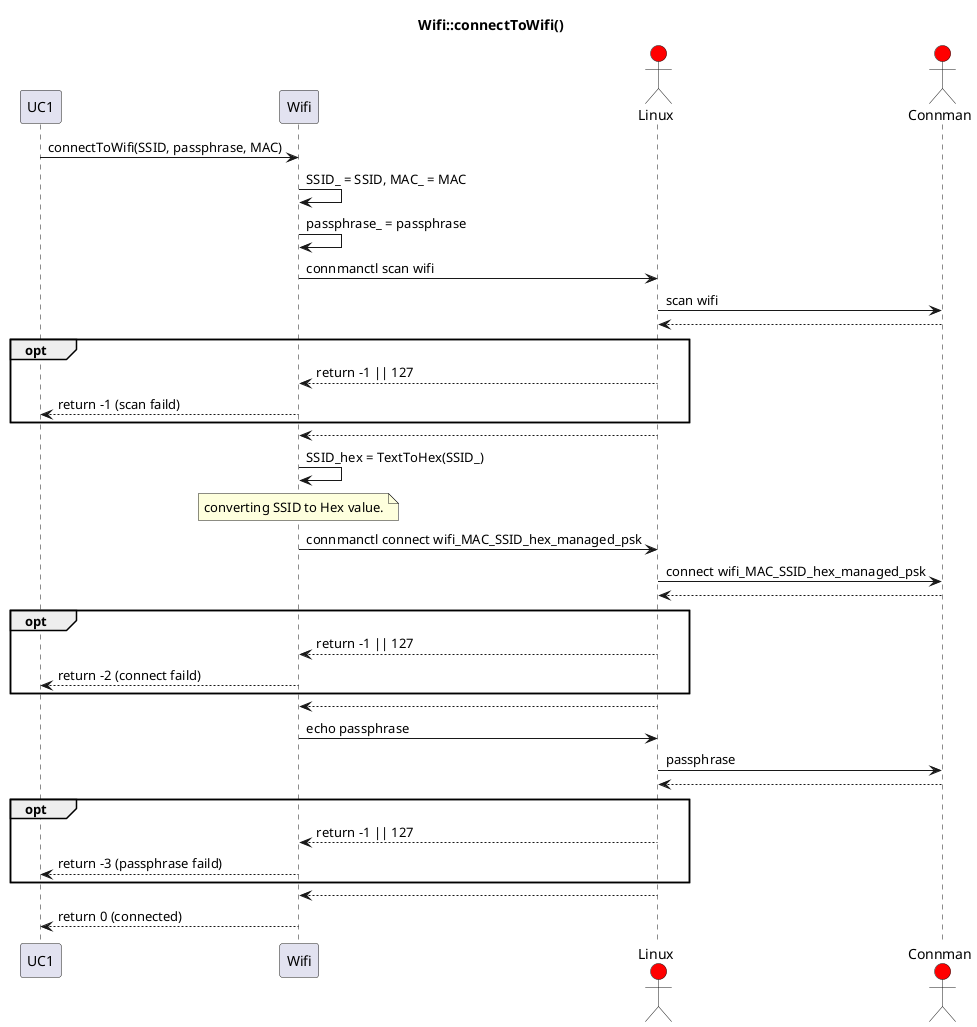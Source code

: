 @startuml
title Wifi::connectToWifi()
participant UC1
participant Wifi
actor Linux #red
actor Connman #red

UC1 -> Wifi : connectToWifi(SSID, passphrase, MAC)

Wifi -> Wifi : SSID_ = SSID, MAC_ = MAC
Wifi -> Wifi : passphrase_ = passphrase
Wifi -> Linux : connmanctl scan wifi

Linux -> Connman : scan wifi
Linux <-- Connman 
opt 
    Wifi <-- Linux : return -1 || 127
    UC1 <-- Wifi : return -1 (scan faild)
end 
Wifi <-- Linux

Wifi -> Wifi : SSID_hex = TextToHex(SSID_) 
note over Wifi : converting SSID to Hex value.

Wifi -> Linux : connmanctl connect wifi_MAC_SSID_hex_managed_psk
Linux -> Connman : connect wifi_MAC_SSID_hex_managed_psk
Linux <-- Connman 
opt 
    Wifi <-- Linux : return -1 || 127 
    UC1 <-- Wifi : return -2 (connect faild)
end 
Wifi <-- Linux

Wifi -> Linux :  echo passphrase
Linux -> Connman : passphrase
Linux <-- Connman 
opt 
    Wifi <-- Linux : return -1 || 127 
    UC1 <-- Wifi : return -3 (passphrase faild)
end 
Wifi <-- Linux
UC1 <-- Wifi : return 0 (connected)

@enduml